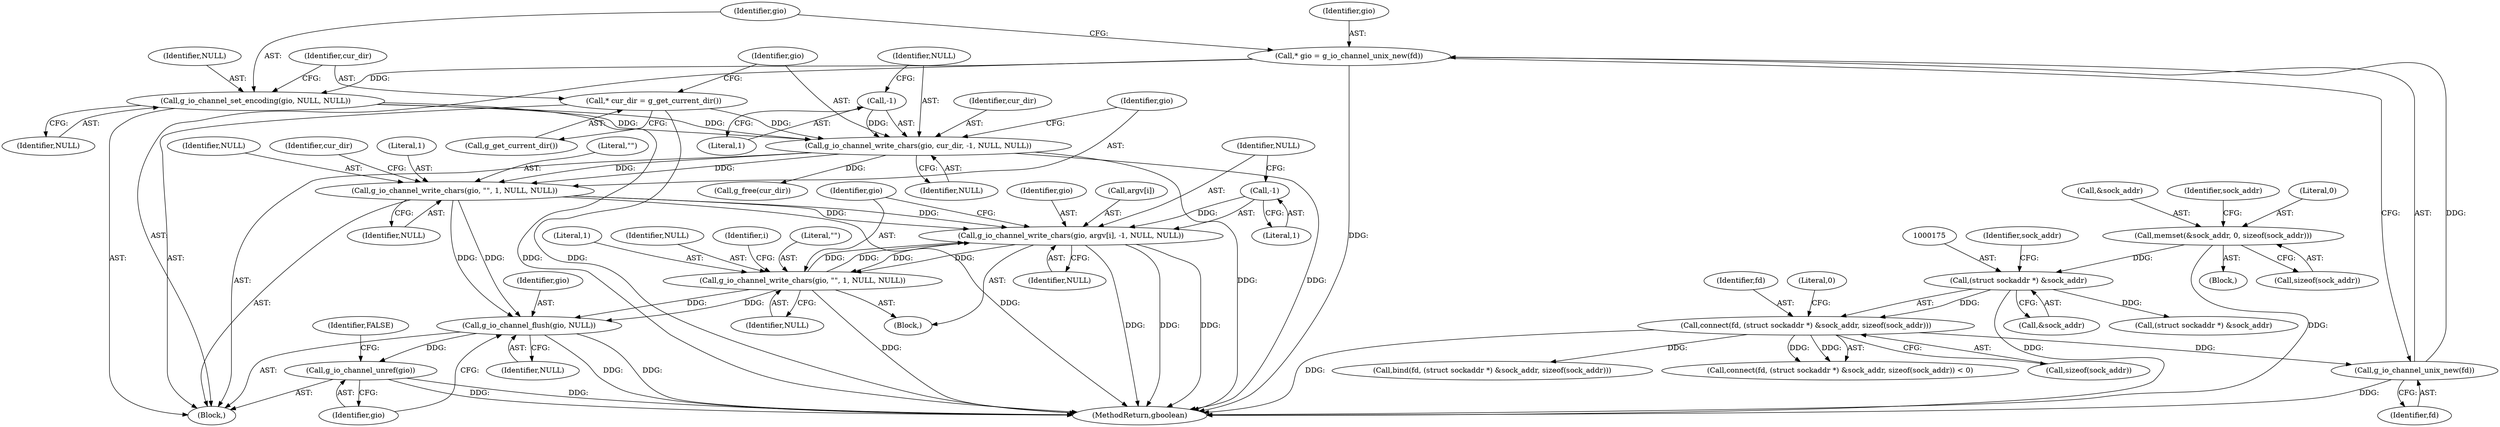 digraph "0_lxde_f99163c6ff8b2f57c5f37b1ce5d62cf7450d4648@API" {
"1000317" [label="(Call,g_io_channel_write_chars(gio, argv[i], -1, NULL, NULL))"];
"1000298" [label="(Call,g_io_channel_write_chars(gio, \"\", 1, NULL, NULL))"];
"1000291" [label="(Call,g_io_channel_write_chars(gio, cur_dir, -1, NULL, NULL))"];
"1000283" [label="(Call,g_io_channel_set_encoding(gio, NULL, NULL))"];
"1000279" [label="(Call,* gio = g_io_channel_unix_new(fd))"];
"1000281" [label="(Call,g_io_channel_unix_new(fd))"];
"1000172" [label="(Call,connect(fd, (struct sockaddr *) &sock_addr, sizeof(sock_addr)))"];
"1000174" [label="(Call,(struct sockaddr *) &sock_addr)"];
"1000149" [label="(Call,memset(&sock_addr, 0, sizeof(sock_addr)))"];
"1000288" [label="(Call,* cur_dir = g_get_current_dir())"];
"1000294" [label="(Call,-1)"];
"1000326" [label="(Call,g_io_channel_write_chars(gio, \"\", 1, NULL, NULL))"];
"1000317" [label="(Call,g_io_channel_write_chars(gio, argv[i], -1, NULL, NULL))"];
"1000322" [label="(Call,-1)"];
"1000332" [label="(Call,g_io_channel_flush(gio, NULL))"];
"1000335" [label="(Call,g_io_channel_unref(gio))"];
"1000285" [label="(Identifier,NULL)"];
"1000327" [label="(Identifier,gio)"];
"1000292" [label="(Identifier,gio)"];
"1000279" [label="(Call,* gio = g_io_channel_unix_new(fd))"];
"1000325" [label="(Identifier,NULL)"];
"1000326" [label="(Call,g_io_channel_write_chars(gio, \"\", 1, NULL, NULL))"];
"1000188" [label="(Call,bind(fd, (struct sockaddr *) &sock_addr, sizeof(sock_addr)))"];
"1000330" [label="(Identifier,NULL)"];
"1000316" [label="(Block,)"];
"1000319" [label="(Call,argv[i])"];
"1000315" [label="(Identifier,i)"];
"1000281" [label="(Call,g_io_channel_unix_new(fd))"];
"1000334" [label="(Identifier,NULL)"];
"1000335" [label="(Call,g_io_channel_unref(gio))"];
"1000294" [label="(Call,-1)"];
"1000297" [label="(Identifier,NULL)"];
"1000291" [label="(Call,g_io_channel_write_chars(gio, cur_dir, -1, NULL, NULL))"];
"1000331" [label="(Identifier,NULL)"];
"1000332" [label="(Call,g_io_channel_flush(gio, NULL))"];
"1000180" [label="(Literal,0)"];
"1000303" [label="(Identifier,NULL)"];
"1000301" [label="(Literal,1)"];
"1000284" [label="(Identifier,gio)"];
"1000157" [label="(Identifier,sock_addr)"];
"1000295" [label="(Literal,1)"];
"1000171" [label="(Call,connect(fd, (struct sockaddr *) &sock_addr, sizeof(sock_addr)) < 0)"];
"1000323" [label="(Literal,1)"];
"1000286" [label="(Identifier,NULL)"];
"1000305" [label="(Identifier,cur_dir)"];
"1000120" [label="(Block,)"];
"1000190" [label="(Call,(struct sockaddr *) &sock_addr)"];
"1000290" [label="(Call,g_get_current_dir())"];
"1000289" [label="(Identifier,cur_dir)"];
"1000298" [label="(Call,g_io_channel_write_chars(gio, \"\", 1, NULL, NULL))"];
"1000299" [label="(Identifier,gio)"];
"1000300" [label="(Literal,\"\")"];
"1000178" [label="(Call,sizeof(sock_addr))"];
"1000153" [label="(Call,sizeof(sock_addr))"];
"1000293" [label="(Identifier,cur_dir)"];
"1000304" [label="(Call,g_free(cur_dir))"];
"1000322" [label="(Call,-1)"];
"1000275" [label="(Block,)"];
"1000282" [label="(Identifier,fd)"];
"1000149" [label="(Call,memset(&sock_addr, 0, sizeof(sock_addr)))"];
"1000329" [label="(Literal,1)"];
"1000338" [label="(Identifier,FALSE)"];
"1000179" [label="(Identifier,sock_addr)"];
"1000283" [label="(Call,g_io_channel_set_encoding(gio, NULL, NULL))"];
"1000176" [label="(Call,&sock_addr)"];
"1000288" [label="(Call,* cur_dir = g_get_current_dir())"];
"1000280" [label="(Identifier,gio)"];
"1000174" [label="(Call,(struct sockaddr *) &sock_addr)"];
"1000152" [label="(Literal,0)"];
"1000173" [label="(Identifier,fd)"];
"1000333" [label="(Identifier,gio)"];
"1000317" [label="(Call,g_io_channel_write_chars(gio, argv[i], -1, NULL, NULL))"];
"1000339" [label="(MethodReturn,gboolean)"];
"1000150" [label="(Call,&sock_addr)"];
"1000336" [label="(Identifier,gio)"];
"1000172" [label="(Call,connect(fd, (struct sockaddr *) &sock_addr, sizeof(sock_addr)))"];
"1000328" [label="(Literal,\"\")"];
"1000302" [label="(Identifier,NULL)"];
"1000324" [label="(Identifier,NULL)"];
"1000318" [label="(Identifier,gio)"];
"1000296" [label="(Identifier,NULL)"];
"1000317" -> "1000316"  [label="AST: "];
"1000317" -> "1000325"  [label="CFG: "];
"1000318" -> "1000317"  [label="AST: "];
"1000319" -> "1000317"  [label="AST: "];
"1000322" -> "1000317"  [label="AST: "];
"1000324" -> "1000317"  [label="AST: "];
"1000325" -> "1000317"  [label="AST: "];
"1000327" -> "1000317"  [label="CFG: "];
"1000317" -> "1000339"  [label="DDG: "];
"1000317" -> "1000339"  [label="DDG: "];
"1000317" -> "1000339"  [label="DDG: "];
"1000298" -> "1000317"  [label="DDG: "];
"1000298" -> "1000317"  [label="DDG: "];
"1000326" -> "1000317"  [label="DDG: "];
"1000326" -> "1000317"  [label="DDG: "];
"1000322" -> "1000317"  [label="DDG: "];
"1000317" -> "1000326"  [label="DDG: "];
"1000317" -> "1000326"  [label="DDG: "];
"1000298" -> "1000275"  [label="AST: "];
"1000298" -> "1000303"  [label="CFG: "];
"1000299" -> "1000298"  [label="AST: "];
"1000300" -> "1000298"  [label="AST: "];
"1000301" -> "1000298"  [label="AST: "];
"1000302" -> "1000298"  [label="AST: "];
"1000303" -> "1000298"  [label="AST: "];
"1000305" -> "1000298"  [label="CFG: "];
"1000298" -> "1000339"  [label="DDG: "];
"1000291" -> "1000298"  [label="DDG: "];
"1000291" -> "1000298"  [label="DDG: "];
"1000298" -> "1000332"  [label="DDG: "];
"1000298" -> "1000332"  [label="DDG: "];
"1000291" -> "1000275"  [label="AST: "];
"1000291" -> "1000297"  [label="CFG: "];
"1000292" -> "1000291"  [label="AST: "];
"1000293" -> "1000291"  [label="AST: "];
"1000294" -> "1000291"  [label="AST: "];
"1000296" -> "1000291"  [label="AST: "];
"1000297" -> "1000291"  [label="AST: "];
"1000299" -> "1000291"  [label="CFG: "];
"1000291" -> "1000339"  [label="DDG: "];
"1000291" -> "1000339"  [label="DDG: "];
"1000283" -> "1000291"  [label="DDG: "];
"1000283" -> "1000291"  [label="DDG: "];
"1000288" -> "1000291"  [label="DDG: "];
"1000294" -> "1000291"  [label="DDG: "];
"1000291" -> "1000304"  [label="DDG: "];
"1000283" -> "1000275"  [label="AST: "];
"1000283" -> "1000286"  [label="CFG: "];
"1000284" -> "1000283"  [label="AST: "];
"1000285" -> "1000283"  [label="AST: "];
"1000286" -> "1000283"  [label="AST: "];
"1000289" -> "1000283"  [label="CFG: "];
"1000283" -> "1000339"  [label="DDG: "];
"1000279" -> "1000283"  [label="DDG: "];
"1000279" -> "1000275"  [label="AST: "];
"1000279" -> "1000281"  [label="CFG: "];
"1000280" -> "1000279"  [label="AST: "];
"1000281" -> "1000279"  [label="AST: "];
"1000284" -> "1000279"  [label="CFG: "];
"1000279" -> "1000339"  [label="DDG: "];
"1000281" -> "1000279"  [label="DDG: "];
"1000281" -> "1000282"  [label="CFG: "];
"1000282" -> "1000281"  [label="AST: "];
"1000281" -> "1000339"  [label="DDG: "];
"1000172" -> "1000281"  [label="DDG: "];
"1000172" -> "1000171"  [label="AST: "];
"1000172" -> "1000178"  [label="CFG: "];
"1000173" -> "1000172"  [label="AST: "];
"1000174" -> "1000172"  [label="AST: "];
"1000178" -> "1000172"  [label="AST: "];
"1000180" -> "1000172"  [label="CFG: "];
"1000172" -> "1000339"  [label="DDG: "];
"1000172" -> "1000171"  [label="DDG: "];
"1000172" -> "1000171"  [label="DDG: "];
"1000174" -> "1000172"  [label="DDG: "];
"1000172" -> "1000188"  [label="DDG: "];
"1000174" -> "1000176"  [label="CFG: "];
"1000175" -> "1000174"  [label="AST: "];
"1000176" -> "1000174"  [label="AST: "];
"1000179" -> "1000174"  [label="CFG: "];
"1000174" -> "1000339"  [label="DDG: "];
"1000149" -> "1000174"  [label="DDG: "];
"1000174" -> "1000190"  [label="DDG: "];
"1000149" -> "1000120"  [label="AST: "];
"1000149" -> "1000153"  [label="CFG: "];
"1000150" -> "1000149"  [label="AST: "];
"1000152" -> "1000149"  [label="AST: "];
"1000153" -> "1000149"  [label="AST: "];
"1000157" -> "1000149"  [label="CFG: "];
"1000149" -> "1000339"  [label="DDG: "];
"1000288" -> "1000275"  [label="AST: "];
"1000288" -> "1000290"  [label="CFG: "];
"1000289" -> "1000288"  [label="AST: "];
"1000290" -> "1000288"  [label="AST: "];
"1000292" -> "1000288"  [label="CFG: "];
"1000288" -> "1000339"  [label="DDG: "];
"1000294" -> "1000295"  [label="CFG: "];
"1000295" -> "1000294"  [label="AST: "];
"1000296" -> "1000294"  [label="CFG: "];
"1000326" -> "1000316"  [label="AST: "];
"1000326" -> "1000331"  [label="CFG: "];
"1000327" -> "1000326"  [label="AST: "];
"1000328" -> "1000326"  [label="AST: "];
"1000329" -> "1000326"  [label="AST: "];
"1000330" -> "1000326"  [label="AST: "];
"1000331" -> "1000326"  [label="AST: "];
"1000315" -> "1000326"  [label="CFG: "];
"1000326" -> "1000339"  [label="DDG: "];
"1000326" -> "1000332"  [label="DDG: "];
"1000326" -> "1000332"  [label="DDG: "];
"1000322" -> "1000323"  [label="CFG: "];
"1000323" -> "1000322"  [label="AST: "];
"1000324" -> "1000322"  [label="CFG: "];
"1000332" -> "1000275"  [label="AST: "];
"1000332" -> "1000334"  [label="CFG: "];
"1000333" -> "1000332"  [label="AST: "];
"1000334" -> "1000332"  [label="AST: "];
"1000336" -> "1000332"  [label="CFG: "];
"1000332" -> "1000339"  [label="DDG: "];
"1000332" -> "1000339"  [label="DDG: "];
"1000332" -> "1000335"  [label="DDG: "];
"1000335" -> "1000275"  [label="AST: "];
"1000335" -> "1000336"  [label="CFG: "];
"1000336" -> "1000335"  [label="AST: "];
"1000338" -> "1000335"  [label="CFG: "];
"1000335" -> "1000339"  [label="DDG: "];
"1000335" -> "1000339"  [label="DDG: "];
}
